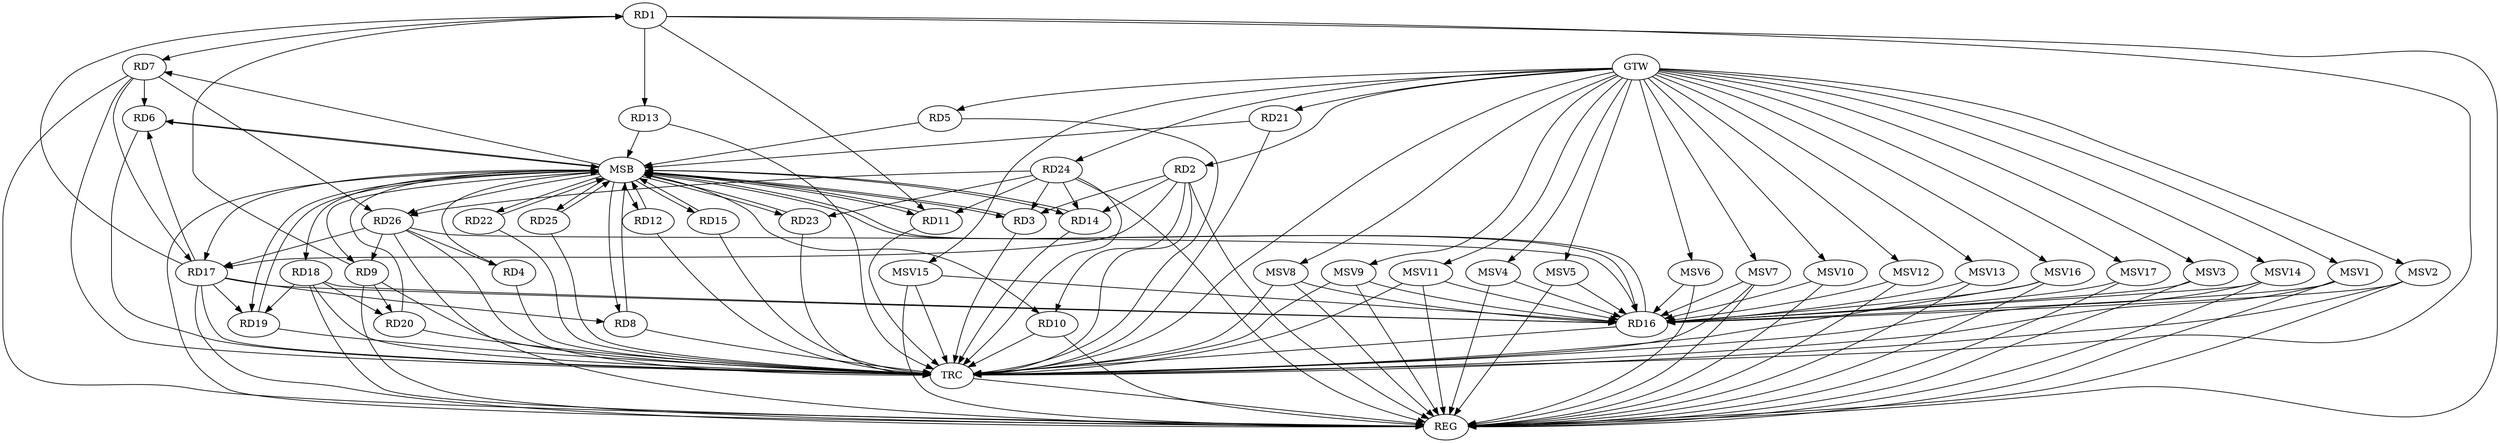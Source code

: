 strict digraph G {
  RD1 [ label="RD1" ];
  RD2 [ label="RD2" ];
  RD3 [ label="RD3" ];
  RD4 [ label="RD4" ];
  RD5 [ label="RD5" ];
  RD6 [ label="RD6" ];
  RD7 [ label="RD7" ];
  RD8 [ label="RD8" ];
  RD9 [ label="RD9" ];
  RD10 [ label="RD10" ];
  RD11 [ label="RD11" ];
  RD12 [ label="RD12" ];
  RD13 [ label="RD13" ];
  RD14 [ label="RD14" ];
  RD15 [ label="RD15" ];
  RD16 [ label="RD16" ];
  RD17 [ label="RD17" ];
  RD18 [ label="RD18" ];
  RD19 [ label="RD19" ];
  RD20 [ label="RD20" ];
  RD21 [ label="RD21" ];
  RD22 [ label="RD22" ];
  RD23 [ label="RD23" ];
  RD24 [ label="RD24" ];
  RD25 [ label="RD25" ];
  RD26 [ label="RD26" ];
  GTW [ label="GTW" ];
  REG [ label="REG" ];
  MSB [ label="MSB" ];
  TRC [ label="TRC" ];
  MSV1 [ label="MSV1" ];
  MSV2 [ label="MSV2" ];
  MSV3 [ label="MSV3" ];
  MSV4 [ label="MSV4" ];
  MSV5 [ label="MSV5" ];
  MSV6 [ label="MSV6" ];
  MSV7 [ label="MSV7" ];
  MSV8 [ label="MSV8" ];
  MSV9 [ label="MSV9" ];
  MSV10 [ label="MSV10" ];
  MSV11 [ label="MSV11" ];
  MSV12 [ label="MSV12" ];
  MSV13 [ label="MSV13" ];
  MSV14 [ label="MSV14" ];
  MSV15 [ label="MSV15" ];
  MSV16 [ label="MSV16" ];
  MSV17 [ label="MSV17" ];
  RD1 -> RD7;
  RD9 -> RD1;
  RD1 -> RD11;
  RD1 -> RD13;
  RD17 -> RD1;
  RD2 -> RD3;
  RD2 -> RD10;
  RD2 -> RD14;
  RD2 -> RD17;
  RD24 -> RD3;
  RD26 -> RD4;
  RD7 -> RD6;
  RD17 -> RD6;
  RD7 -> RD17;
  RD7 -> RD26;
  RD17 -> RD8;
  RD9 -> RD20;
  RD26 -> RD9;
  RD24 -> RD11;
  RD24 -> RD14;
  RD17 -> RD16;
  RD18 -> RD16;
  RD26 -> RD16;
  RD17 -> RD19;
  RD26 -> RD17;
  RD18 -> RD19;
  RD18 -> RD20;
  RD24 -> RD23;
  RD24 -> RD26;
  GTW -> RD2;
  GTW -> RD5;
  GTW -> RD21;
  GTW -> RD24;
  RD1 -> REG;
  RD2 -> REG;
  RD7 -> REG;
  RD9 -> REG;
  RD10 -> REG;
  RD17 -> REG;
  RD18 -> REG;
  RD24 -> REG;
  RD26 -> REG;
  RD3 -> MSB;
  MSB -> RD6;
  MSB -> RD9;
  MSB -> RD19;
  MSB -> REG;
  RD4 -> MSB;
  MSB -> RD15;
  RD5 -> MSB;
  MSB -> RD22;
  MSB -> RD25;
  RD6 -> MSB;
  RD8 -> MSB;
  MSB -> RD23;
  RD11 -> MSB;
  RD12 -> MSB;
  MSB -> RD16;
  MSB -> RD26;
  RD13 -> MSB;
  MSB -> RD7;
  RD14 -> MSB;
  RD15 -> MSB;
  MSB -> RD3;
  MSB -> RD8;
  MSB -> RD10;
  RD16 -> MSB;
  MSB -> RD11;
  MSB -> RD12;
  RD19 -> MSB;
  MSB -> RD18;
  RD20 -> MSB;
  MSB -> RD14;
  RD21 -> MSB;
  RD22 -> MSB;
  MSB -> RD17;
  RD23 -> MSB;
  RD25 -> MSB;
  RD1 -> TRC;
  RD2 -> TRC;
  RD3 -> TRC;
  RD4 -> TRC;
  RD5 -> TRC;
  RD6 -> TRC;
  RD7 -> TRC;
  RD8 -> TRC;
  RD9 -> TRC;
  RD10 -> TRC;
  RD11 -> TRC;
  RD12 -> TRC;
  RD13 -> TRC;
  RD14 -> TRC;
  RD15 -> TRC;
  RD16 -> TRC;
  RD17 -> TRC;
  RD18 -> TRC;
  RD19 -> TRC;
  RD20 -> TRC;
  RD21 -> TRC;
  RD22 -> TRC;
  RD23 -> TRC;
  RD24 -> TRC;
  RD25 -> TRC;
  RD26 -> TRC;
  GTW -> TRC;
  TRC -> REG;
  MSV1 -> RD16;
  GTW -> MSV1;
  MSV1 -> REG;
  MSV1 -> TRC;
  MSV2 -> RD16;
  MSV3 -> RD16;
  GTW -> MSV2;
  MSV2 -> REG;
  MSV2 -> TRC;
  GTW -> MSV3;
  MSV3 -> REG;
  MSV4 -> RD16;
  MSV5 -> RD16;
  MSV6 -> RD16;
  MSV7 -> RD16;
  GTW -> MSV4;
  MSV4 -> REG;
  GTW -> MSV5;
  MSV5 -> REG;
  GTW -> MSV6;
  MSV6 -> REG;
  GTW -> MSV7;
  MSV7 -> REG;
  MSV7 -> TRC;
  MSV8 -> RD16;
  GTW -> MSV8;
  MSV8 -> REG;
  MSV8 -> TRC;
  MSV9 -> RD16;
  GTW -> MSV9;
  MSV9 -> REG;
  MSV9 -> TRC;
  MSV10 -> RD16;
  MSV11 -> RD16;
  MSV12 -> RD16;
  GTW -> MSV10;
  MSV10 -> REG;
  GTW -> MSV11;
  MSV11 -> REG;
  MSV11 -> TRC;
  GTW -> MSV12;
  MSV12 -> REG;
  MSV13 -> RD16;
  GTW -> MSV13;
  MSV13 -> REG;
  MSV14 -> RD16;
  MSV15 -> RD16;
  GTW -> MSV14;
  MSV14 -> REG;
  MSV14 -> TRC;
  GTW -> MSV15;
  MSV15 -> REG;
  MSV15 -> TRC;
  MSV16 -> RD16;
  GTW -> MSV16;
  MSV16 -> REG;
  MSV16 -> TRC;
  MSV17 -> RD16;
  GTW -> MSV17;
  MSV17 -> REG;
}
